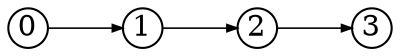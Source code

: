 digraph{
  rankdir=LR
  node [shape=circle,fixedsize=true,width=.26]
  edge [penwidth=0.75,arrowsize=0.5]
  3 -> {}
  2 -> {3}
  1 -> {2}
  0 -> {1}
}
